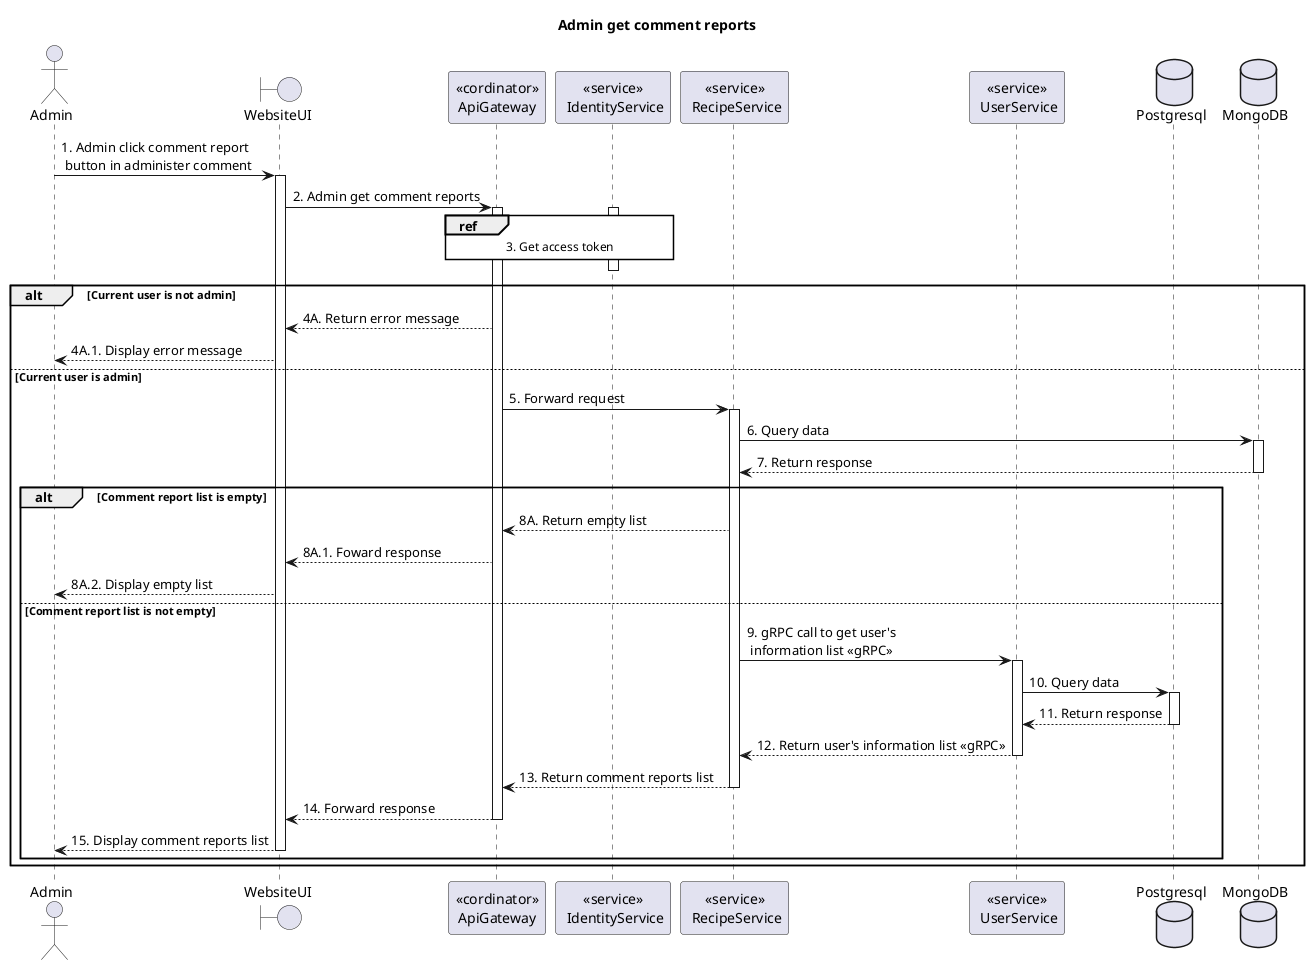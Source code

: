 @startuml Sequence
title "Admin get comment reports"
' Style section
<style>
  sequenceDiagram {
    reference {
      BackGroundColor white
    }
}
</style>

actor Admin
boundary WebsiteUI
participant "<<cordinator>>\nApiGateway" as ApiGateway
participant "<<service>>\n IdentityService" as IdentityService
participant "<<service>>\n RecipeService" as RecipeService
participant "<<service>>\n UserService" as UserService
database Postgresql
database MongoDB

Admin -> WebsiteUI++: 1. Admin click comment report \n button in administer comment
WebsiteUI -> ApiGateway++: 2. Admin get comment reports

activate IdentityService
ref over ApiGateway, IdentityService: 3. Get access token
ApiGateway -[hidden]-> IdentityService
deactivate IdentityService

alt Current user is not admin
    WebsiteUI <-- ApiGateway: 4A. Return error message
    Admin <-- WebsiteUI: 4A.1. Display error message
else Current user is admin
ApiGateway -> RecipeService++: 5. Forward request
RecipeService -> MongoDB++: 6. Query data
RecipeService <-- MongoDB--: 7. Return response
  alt Comment report list is empty
      ApiGateway <-- RecipeService: 8A. Return empty list
      WebsiteUI <-- ApiGateway: 8A.1. Foward response
      Admin <-- WebsiteUI: 8A.2. Display empty list
  else Comment report list is not empty
      RecipeService -> UserService++: 9. gRPC call to get user's \n information list <<gRPC>>
      UserService -> Postgresql++: 10. Query data
      UserService <-- Postgresql--: 11. Return response
      RecipeService <-- UserService--: 12. Return user's information list <<gRPC>>
      ApiGateway <-- RecipeService--: 13. Return comment reports list
      WebsiteUI <-- ApiGateway--: 14. Forward response
      Admin <-- WebsiteUI--: 15. Display comment reports list
  end alt
end alt
@enduml